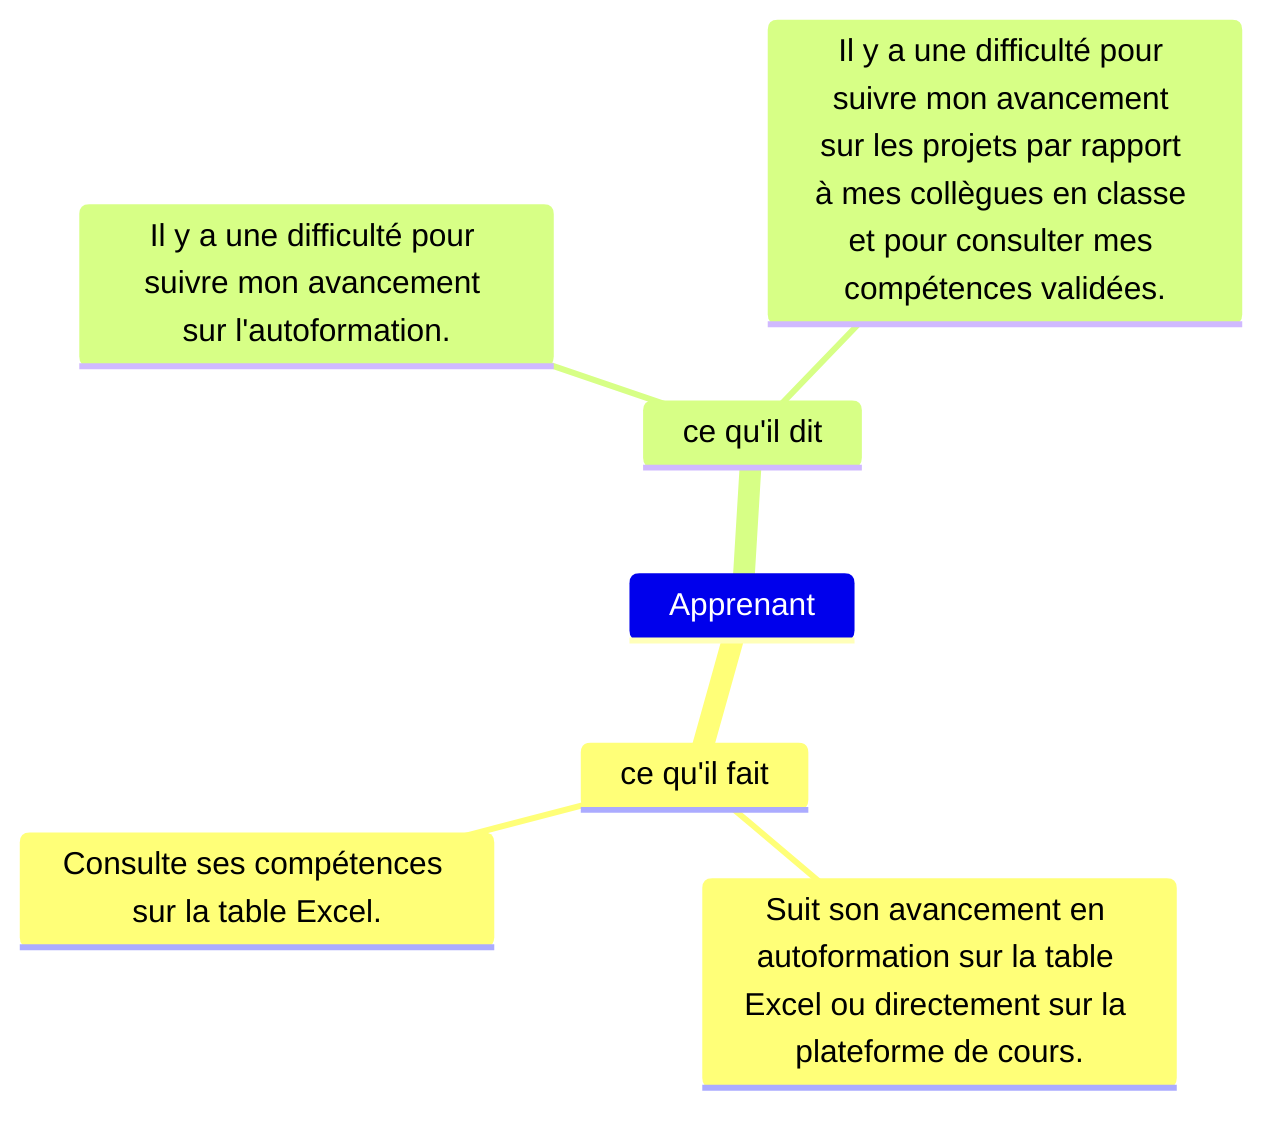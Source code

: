 %% @config(../mindmap-config.json)
mindmap
Apprenant

       ce qu'il fait
        Suit son avancement en autoformation sur la table Excel ou directement sur la plateforme de cours.
        Consulte ses compétences sur la table Excel.

      ce qu'il dit
        Il y a une difficulté pour suivre mon avancement sur l'autoformation.
        Il y a une difficulté pour suivre mon avancement sur les projets par rapport à mes collègues en classe et pour consulter mes compétences validées.